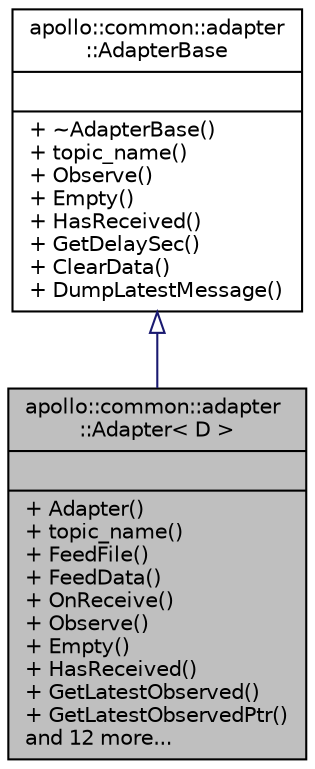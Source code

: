 digraph "apollo::common::adapter::Adapter&lt; D &gt;"
{
  edge [fontname="Helvetica",fontsize="10",labelfontname="Helvetica",labelfontsize="10"];
  node [fontname="Helvetica",fontsize="10",shape=record];
  Node1 [label="{apollo::common::adapter\l::Adapter\< D \>\n||+ Adapter()\l+ topic_name()\l+ FeedFile()\l+ FeedData()\l+ OnReceive()\l+ Observe()\l+ Empty()\l+ HasReceived()\l+ GetLatestObserved()\l+ GetLatestObservedPtr()\land 12 more...\l}",height=0.2,width=0.4,color="black", fillcolor="grey75", style="filled" fontcolor="black"];
  Node2 -> Node1 [dir="back",color="midnightblue",fontsize="10",style="solid",arrowtail="onormal",fontname="Helvetica"];
  Node2 [label="{apollo::common::adapter\l::AdapterBase\n||+ ~AdapterBase()\l+ topic_name()\l+ Observe()\l+ Empty()\l+ HasReceived()\l+ GetDelaySec()\l+ ClearData()\l+ DumpLatestMessage()\l}",height=0.2,width=0.4,color="black", fillcolor="white", style="filled",URL="$classapollo_1_1common_1_1adapter_1_1AdapterBase.html",tooltip="Base interface of all concrete adapters. "];
}
